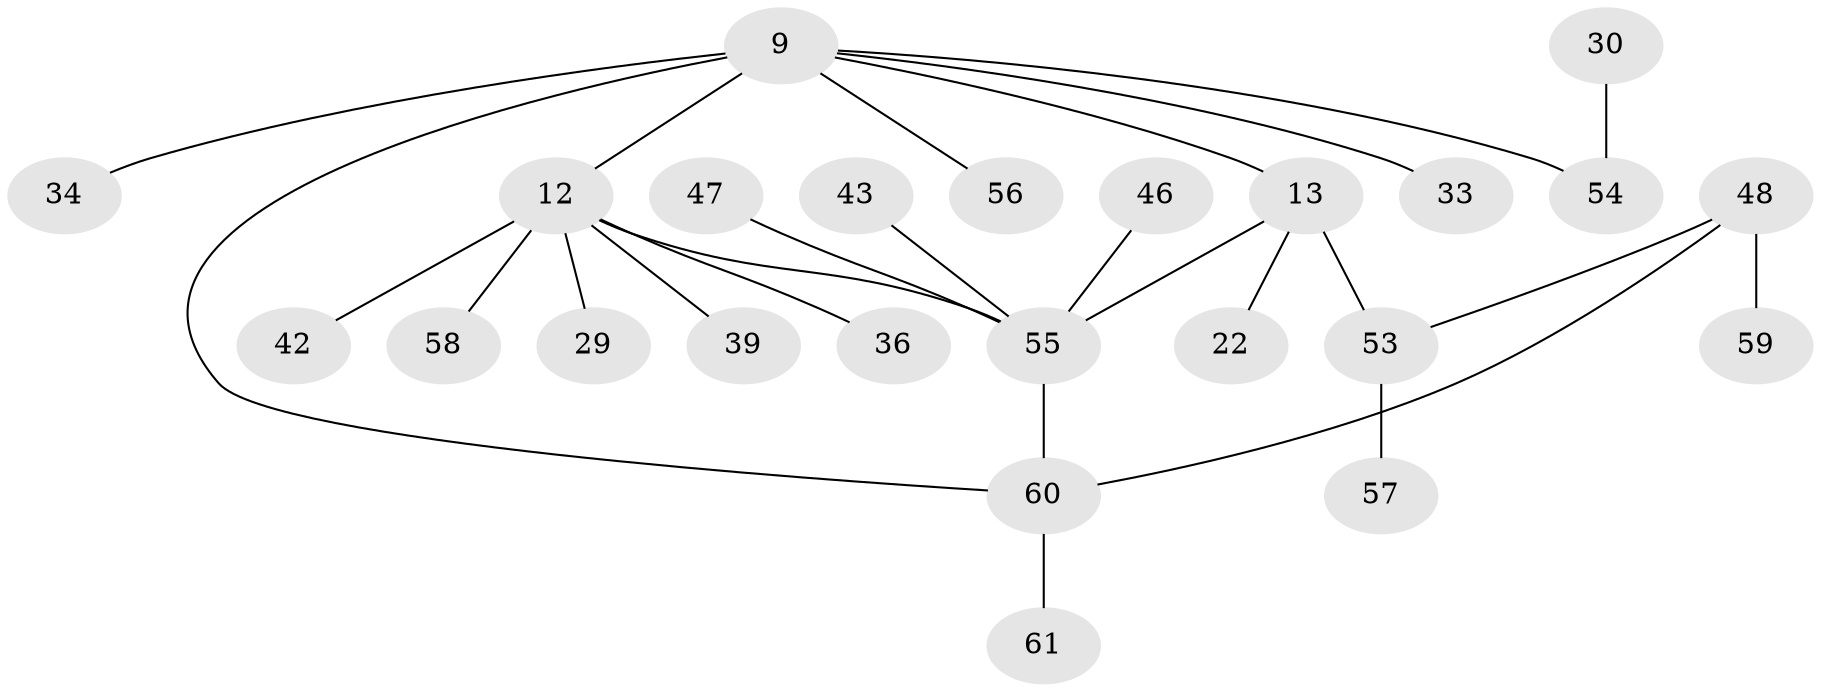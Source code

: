 // original degree distribution, {3: 0.04918032786885246, 6: 0.04918032786885246, 8: 0.01639344262295082, 7: 0.01639344262295082, 4: 0.04918032786885246, 5: 0.06557377049180328, 2: 0.13114754098360656, 10: 0.01639344262295082, 12: 0.01639344262295082, 1: 0.5901639344262295}
// Generated by graph-tools (version 1.1) at 2025/58/03/04/25 21:58:02]
// undirected, 24 vertices, 26 edges
graph export_dot {
graph [start="1"]
  node [color=gray90,style=filled];
  9;
  12 [super="+11+5"];
  13;
  22;
  29;
  30;
  33;
  34;
  36 [super="+35"];
  39;
  42;
  43;
  46;
  47;
  48 [super="+44+32"];
  53 [super="+26+15+37"];
  54 [super="+27+8+23"];
  55 [super="+19+50"];
  56 [super="+49+51"];
  57 [super="+45"];
  58;
  59;
  60 [super="+2"];
  61 [super="+52"];
  9 -- 12 [weight=2];
  9 -- 13;
  9 -- 33;
  9 -- 34;
  9 -- 60 [weight=2];
  9 -- 56;
  9 -- 54 [weight=2];
  12 -- 39;
  12 -- 42;
  12 -- 36 [weight=2];
  12 -- 58;
  12 -- 29;
  12 -- 55 [weight=4];
  13 -- 22;
  13 -- 55 [weight=2];
  13 -- 53 [weight=2];
  30 -- 54;
  43 -- 55;
  46 -- 55;
  47 -- 55;
  48 -- 59;
  48 -- 60 [weight=2];
  48 -- 53;
  53 -- 57;
  55 -- 60 [weight=2];
  60 -- 61;
}
